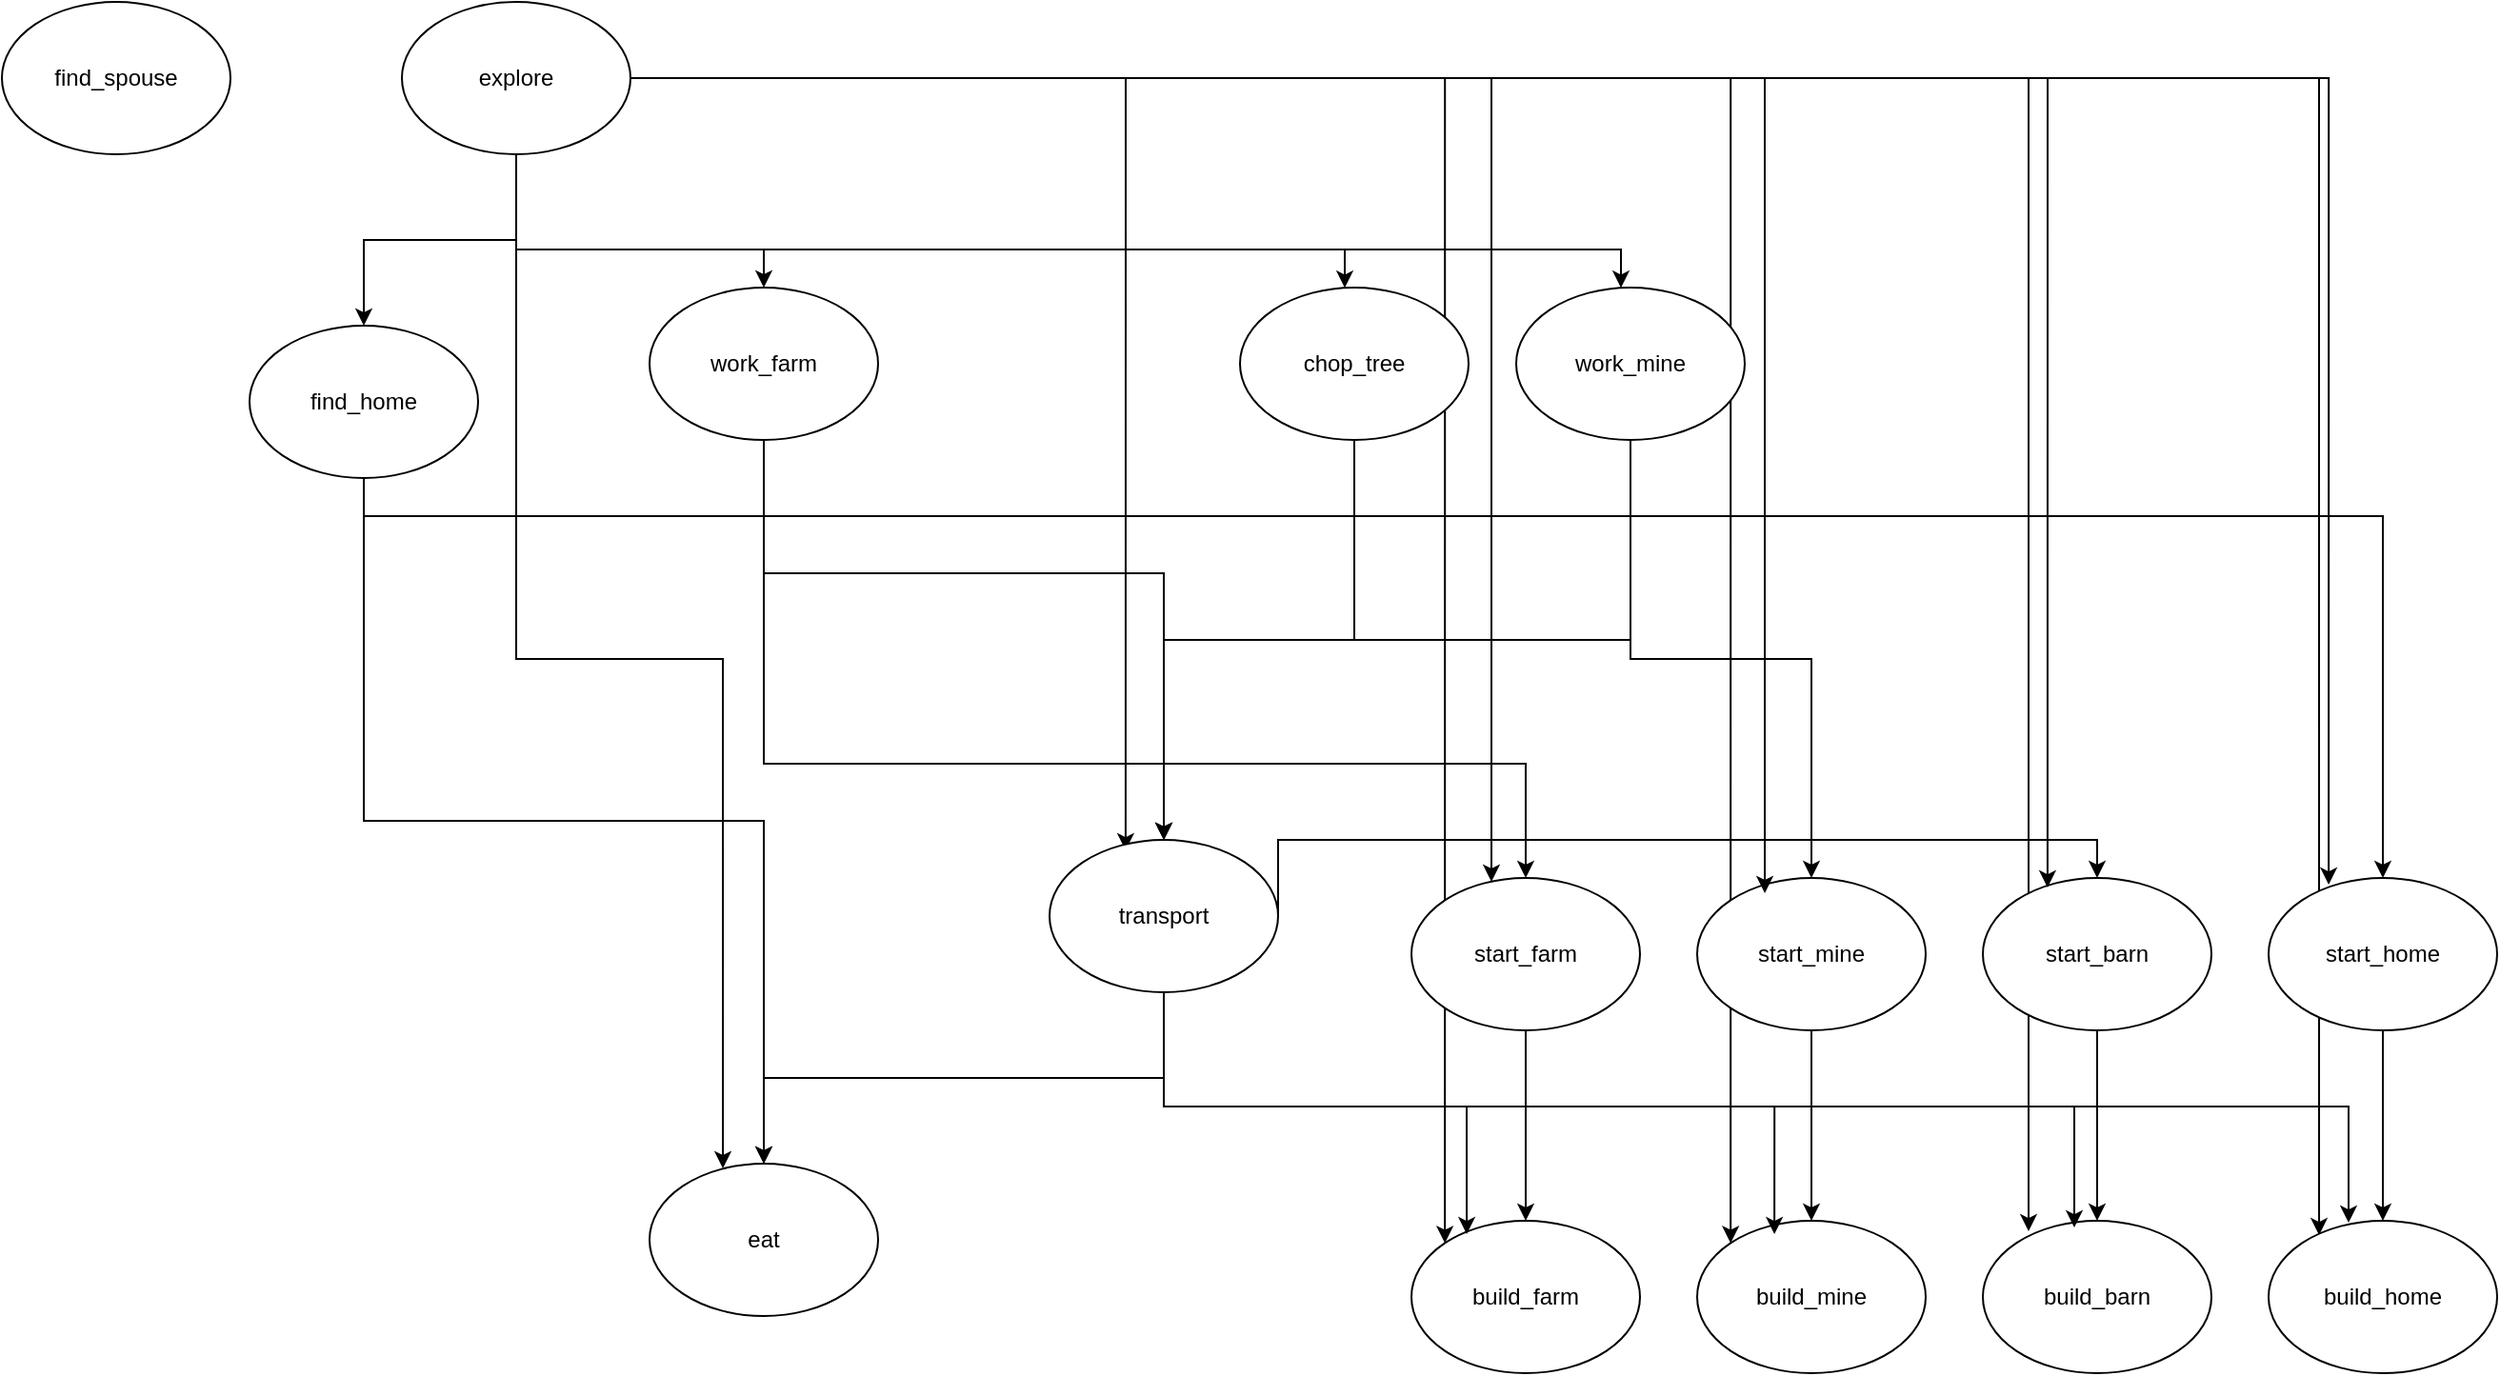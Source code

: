 <mxfile version="24.7.17">
  <diagram name="Page-1" id="QGFxauf2v6tYoKMN_EwL">
    <mxGraphModel dx="1257" dy="797" grid="1" gridSize="10" guides="1" tooltips="1" connect="1" arrows="1" fold="1" page="1" pageScale="1" pageWidth="850" pageHeight="1100" math="0" shadow="0">
      <root>
        <mxCell id="0" />
        <mxCell id="1" parent="0" />
        <mxCell id="72KFU31_p-JxyIFilv3H-1" value="eat" style="ellipse;whiteSpace=wrap;html=1;" vertex="1" parent="1">
          <mxGeometry x="910" y="660" width="120" height="80" as="geometry" />
        </mxCell>
        <mxCell id="72KFU31_p-JxyIFilv3H-32" style="edgeStyle=orthogonalEdgeStyle;rounded=0;orthogonalLoop=1;jettySize=auto;html=1;exitX=0.5;exitY=1;exitDx=0;exitDy=0;entryX=0.5;entryY=0;entryDx=0;entryDy=0;" edge="1" parent="1" source="72KFU31_p-JxyIFilv3H-2" target="72KFU31_p-JxyIFilv3H-1">
          <mxGeometry relative="1" as="geometry">
            <Array as="points">
              <mxPoint x="760" y="480" />
              <mxPoint x="970" y="480" />
            </Array>
          </mxGeometry>
        </mxCell>
        <mxCell id="72KFU31_p-JxyIFilv3H-44" style="edgeStyle=orthogonalEdgeStyle;rounded=0;orthogonalLoop=1;jettySize=auto;html=1;exitX=0.5;exitY=1;exitDx=0;exitDy=0;entryX=0.5;entryY=0;entryDx=0;entryDy=0;" edge="1" parent="1" source="72KFU31_p-JxyIFilv3H-2" target="72KFU31_p-JxyIFilv3H-16">
          <mxGeometry relative="1" as="geometry">
            <Array as="points">
              <mxPoint x="760" y="320" />
              <mxPoint x="1820" y="320" />
            </Array>
          </mxGeometry>
        </mxCell>
        <mxCell id="72KFU31_p-JxyIFilv3H-2" value="find_home" style="ellipse;whiteSpace=wrap;html=1;" vertex="1" parent="1">
          <mxGeometry x="700" y="220" width="120" height="80" as="geometry" />
        </mxCell>
        <mxCell id="72KFU31_p-JxyIFilv3H-19" style="edgeStyle=orthogonalEdgeStyle;rounded=0;orthogonalLoop=1;jettySize=auto;html=1;exitX=0.5;exitY=1;exitDx=0;exitDy=0;entryX=0.5;entryY=0;entryDx=0;entryDy=0;" edge="1" parent="1" source="72KFU31_p-JxyIFilv3H-3" target="72KFU31_p-JxyIFilv3H-2">
          <mxGeometry relative="1" as="geometry" />
        </mxCell>
        <mxCell id="72KFU31_p-JxyIFilv3H-20" style="edgeStyle=orthogonalEdgeStyle;rounded=0;orthogonalLoop=1;jettySize=auto;html=1;exitX=0.5;exitY=1;exitDx=0;exitDy=0;entryX=0.5;entryY=0;entryDx=0;entryDy=0;" edge="1" parent="1" source="72KFU31_p-JxyIFilv3H-3" target="72KFU31_p-JxyIFilv3H-7">
          <mxGeometry relative="1" as="geometry">
            <Array as="points">
              <mxPoint x="840" y="180" />
              <mxPoint x="970" y="180" />
            </Array>
          </mxGeometry>
        </mxCell>
        <mxCell id="72KFU31_p-JxyIFilv3H-21" style="edgeStyle=orthogonalEdgeStyle;rounded=0;orthogonalLoop=1;jettySize=auto;html=1;exitX=0.5;exitY=1;exitDx=0;exitDy=0;" edge="1" parent="1" source="72KFU31_p-JxyIFilv3H-3" target="72KFU31_p-JxyIFilv3H-6">
          <mxGeometry relative="1" as="geometry">
            <Array as="points">
              <mxPoint x="840" y="180" />
              <mxPoint x="1275" y="180" />
            </Array>
          </mxGeometry>
        </mxCell>
        <mxCell id="72KFU31_p-JxyIFilv3H-22" style="edgeStyle=orthogonalEdgeStyle;rounded=0;orthogonalLoop=1;jettySize=auto;html=1;exitX=0.5;exitY=1;exitDx=0;exitDy=0;" edge="1" parent="1" source="72KFU31_p-JxyIFilv3H-3" target="72KFU31_p-JxyIFilv3H-8">
          <mxGeometry relative="1" as="geometry">
            <Array as="points">
              <mxPoint x="840" y="180" />
              <mxPoint x="1420" y="180" />
            </Array>
          </mxGeometry>
        </mxCell>
        <mxCell id="72KFU31_p-JxyIFilv3H-47" style="edgeStyle=orthogonalEdgeStyle;rounded=0;orthogonalLoop=1;jettySize=auto;html=1;exitX=1;exitY=0.5;exitDx=0;exitDy=0;entryX=0.333;entryY=0.069;entryDx=0;entryDy=0;entryPerimeter=0;" edge="1" parent="1" source="72KFU31_p-JxyIFilv3H-3" target="72KFU31_p-JxyIFilv3H-5">
          <mxGeometry relative="1" as="geometry">
            <mxPoint x="1090" y="650" as="targetPoint" />
          </mxGeometry>
        </mxCell>
        <mxCell id="72KFU31_p-JxyIFilv3H-52" style="edgeStyle=orthogonalEdgeStyle;rounded=0;orthogonalLoop=1;jettySize=auto;html=1;exitX=1;exitY=0.5;exitDx=0;exitDy=0;entryX=0;entryY=0;entryDx=0;entryDy=0;" edge="1" parent="1" source="72KFU31_p-JxyIFilv3H-3" target="72KFU31_p-JxyIFilv3H-9">
          <mxGeometry relative="1" as="geometry" />
        </mxCell>
        <mxCell id="72KFU31_p-JxyIFilv3H-53" style="edgeStyle=orthogonalEdgeStyle;rounded=0;orthogonalLoop=1;jettySize=auto;html=1;exitX=1;exitY=0.5;exitDx=0;exitDy=0;entryX=0;entryY=0;entryDx=0;entryDy=0;" edge="1" parent="1" source="72KFU31_p-JxyIFilv3H-3" target="72KFU31_p-JxyIFilv3H-10">
          <mxGeometry relative="1" as="geometry" />
        </mxCell>
        <mxCell id="72KFU31_p-JxyIFilv3H-54" style="edgeStyle=orthogonalEdgeStyle;rounded=0;orthogonalLoop=1;jettySize=auto;html=1;exitX=1;exitY=0.5;exitDx=0;exitDy=0;entryX=0.2;entryY=0.069;entryDx=0;entryDy=0;entryPerimeter=0;" edge="1" parent="1" source="72KFU31_p-JxyIFilv3H-3" target="72KFU31_p-JxyIFilv3H-11">
          <mxGeometry relative="1" as="geometry">
            <mxPoint x="1760" y="470" as="targetPoint" />
          </mxGeometry>
        </mxCell>
        <mxCell id="72KFU31_p-JxyIFilv3H-55" style="edgeStyle=orthogonalEdgeStyle;rounded=0;orthogonalLoop=1;jettySize=auto;html=1;exitX=1;exitY=0.5;exitDx=0;exitDy=0;entryX=0.221;entryY=0.094;entryDx=0;entryDy=0;entryPerimeter=0;" edge="1" parent="1" source="72KFU31_p-JxyIFilv3H-3" target="72KFU31_p-JxyIFilv3H-12">
          <mxGeometry relative="1" as="geometry">
            <mxPoint x="1900" y="520" as="targetPoint" />
          </mxGeometry>
        </mxCell>
        <mxCell id="72KFU31_p-JxyIFilv3H-3" value="explore" style="ellipse;whiteSpace=wrap;html=1;" vertex="1" parent="1">
          <mxGeometry x="780" y="50" width="120" height="80" as="geometry" />
        </mxCell>
        <mxCell id="72KFU31_p-JxyIFilv3H-4" value="find_spouse" style="ellipse;whiteSpace=wrap;html=1;" vertex="1" parent="1">
          <mxGeometry x="570" y="50" width="120" height="80" as="geometry" />
        </mxCell>
        <mxCell id="72KFU31_p-JxyIFilv3H-30" style="edgeStyle=orthogonalEdgeStyle;rounded=0;orthogonalLoop=1;jettySize=auto;html=1;exitX=0.5;exitY=1;exitDx=0;exitDy=0;entryX=0.5;entryY=0;entryDx=0;entryDy=0;" edge="1" parent="1" source="72KFU31_p-JxyIFilv3H-5" target="72KFU31_p-JxyIFilv3H-1">
          <mxGeometry relative="1" as="geometry" />
        </mxCell>
        <mxCell id="72KFU31_p-JxyIFilv3H-38" style="edgeStyle=orthogonalEdgeStyle;rounded=0;orthogonalLoop=1;jettySize=auto;html=1;exitX=0.5;exitY=1;exitDx=0;exitDy=0;entryX=0.35;entryY=0.013;entryDx=0;entryDy=0;entryPerimeter=0;" edge="1" parent="1" source="72KFU31_p-JxyIFilv3H-5" target="72KFU31_p-JxyIFilv3H-12">
          <mxGeometry relative="1" as="geometry">
            <mxPoint x="1720" y="660" as="targetPoint" />
          </mxGeometry>
        </mxCell>
        <mxCell id="72KFU31_p-JxyIFilv3H-46" style="edgeStyle=orthogonalEdgeStyle;rounded=0;orthogonalLoop=1;jettySize=auto;html=1;exitX=1;exitY=0.5;exitDx=0;exitDy=0;entryX=0.5;entryY=0;entryDx=0;entryDy=0;" edge="1" parent="1" source="72KFU31_p-JxyIFilv3H-5" target="72KFU31_p-JxyIFilv3H-15">
          <mxGeometry relative="1" as="geometry">
            <Array as="points">
              <mxPoint x="1240" y="490" />
              <mxPoint x="1670" y="490" />
            </Array>
          </mxGeometry>
        </mxCell>
        <mxCell id="72KFU31_p-JxyIFilv3H-5" value="transport" style="ellipse;whiteSpace=wrap;html=1;" vertex="1" parent="1">
          <mxGeometry x="1120" y="490" width="120" height="80" as="geometry" />
        </mxCell>
        <mxCell id="72KFU31_p-JxyIFilv3H-40" style="edgeStyle=orthogonalEdgeStyle;rounded=0;orthogonalLoop=1;jettySize=auto;html=1;exitX=0.5;exitY=1;exitDx=0;exitDy=0;" edge="1" parent="1" source="72KFU31_p-JxyIFilv3H-6" target="72KFU31_p-JxyIFilv3H-5">
          <mxGeometry relative="1" as="geometry" />
        </mxCell>
        <mxCell id="72KFU31_p-JxyIFilv3H-6" value="chop_tree" style="ellipse;whiteSpace=wrap;html=1;" vertex="1" parent="1">
          <mxGeometry x="1220" y="200" width="120" height="80" as="geometry" />
        </mxCell>
        <mxCell id="72KFU31_p-JxyIFilv3H-23" style="edgeStyle=orthogonalEdgeStyle;rounded=0;orthogonalLoop=1;jettySize=auto;html=1;exitX=0.5;exitY=1;exitDx=0;exitDy=0;entryX=0.5;entryY=0;entryDx=0;entryDy=0;" edge="1" parent="1" source="72KFU31_p-JxyIFilv3H-7" target="72KFU31_p-JxyIFilv3H-5">
          <mxGeometry relative="1" as="geometry">
            <Array as="points">
              <mxPoint x="970" y="350" />
              <mxPoint x="1180" y="350" />
            </Array>
          </mxGeometry>
        </mxCell>
        <mxCell id="72KFU31_p-JxyIFilv3H-39" style="edgeStyle=orthogonalEdgeStyle;rounded=0;orthogonalLoop=1;jettySize=auto;html=1;exitX=0.5;exitY=1;exitDx=0;exitDy=0;entryX=0.5;entryY=0;entryDx=0;entryDy=0;" edge="1" parent="1" target="72KFU31_p-JxyIFilv3H-13">
          <mxGeometry relative="1" as="geometry">
            <mxPoint x="970" y="350" as="sourcePoint" />
            <mxPoint x="1370" y="550" as="targetPoint" />
            <Array as="points">
              <mxPoint x="970" y="450" />
              <mxPoint x="1370" y="450" />
            </Array>
          </mxGeometry>
        </mxCell>
        <mxCell id="72KFU31_p-JxyIFilv3H-7" value="work_farm" style="ellipse;whiteSpace=wrap;html=1;" vertex="1" parent="1">
          <mxGeometry x="910" y="200" width="120" height="80" as="geometry" />
        </mxCell>
        <mxCell id="72KFU31_p-JxyIFilv3H-25" style="edgeStyle=orthogonalEdgeStyle;rounded=0;orthogonalLoop=1;jettySize=auto;html=1;exitX=0.5;exitY=1;exitDx=0;exitDy=0;entryX=0.5;entryY=0;entryDx=0;entryDy=0;" edge="1" parent="1" source="72KFU31_p-JxyIFilv3H-8" target="72KFU31_p-JxyIFilv3H-5">
          <mxGeometry relative="1" as="geometry">
            <mxPoint x="1170" y="370" as="targetPoint" />
          </mxGeometry>
        </mxCell>
        <mxCell id="72KFU31_p-JxyIFilv3H-42" style="edgeStyle=orthogonalEdgeStyle;rounded=0;orthogonalLoop=1;jettySize=auto;html=1;exitX=0.5;exitY=1;exitDx=0;exitDy=0;entryX=0.5;entryY=0;entryDx=0;entryDy=0;" edge="1" parent="1" source="72KFU31_p-JxyIFilv3H-8" target="72KFU31_p-JxyIFilv3H-14">
          <mxGeometry relative="1" as="geometry" />
        </mxCell>
        <mxCell id="72KFU31_p-JxyIFilv3H-8" value="work_mine" style="ellipse;whiteSpace=wrap;html=1;" vertex="1" parent="1">
          <mxGeometry x="1365" y="200" width="120" height="80" as="geometry" />
        </mxCell>
        <mxCell id="72KFU31_p-JxyIFilv3H-9" value="build_farm" style="ellipse;whiteSpace=wrap;html=1;" vertex="1" parent="1">
          <mxGeometry x="1310" y="690" width="120" height="80" as="geometry" />
        </mxCell>
        <mxCell id="72KFU31_p-JxyIFilv3H-10" value="build_mine" style="ellipse;whiteSpace=wrap;html=1;" vertex="1" parent="1">
          <mxGeometry x="1460" y="690" width="120" height="80" as="geometry" />
        </mxCell>
        <mxCell id="72KFU31_p-JxyIFilv3H-11" value="build_barn" style="ellipse;whiteSpace=wrap;html=1;" vertex="1" parent="1">
          <mxGeometry x="1610" y="690" width="120" height="80" as="geometry" />
        </mxCell>
        <mxCell id="72KFU31_p-JxyIFilv3H-12" value="build_home" style="ellipse;whiteSpace=wrap;html=1;" vertex="1" parent="1">
          <mxGeometry x="1760" y="690" width="120" height="80" as="geometry" />
        </mxCell>
        <mxCell id="72KFU31_p-JxyIFilv3H-26" style="edgeStyle=orthogonalEdgeStyle;rounded=0;orthogonalLoop=1;jettySize=auto;html=1;exitX=0.5;exitY=1;exitDx=0;exitDy=0;entryX=0.5;entryY=0;entryDx=0;entryDy=0;" edge="1" parent="1" source="72KFU31_p-JxyIFilv3H-13" target="72KFU31_p-JxyIFilv3H-9">
          <mxGeometry relative="1" as="geometry" />
        </mxCell>
        <mxCell id="72KFU31_p-JxyIFilv3H-13" value="start_farm" style="ellipse;whiteSpace=wrap;html=1;" vertex="1" parent="1">
          <mxGeometry x="1310" y="510" width="120" height="80" as="geometry" />
        </mxCell>
        <mxCell id="72KFU31_p-JxyIFilv3H-27" style="edgeStyle=orthogonalEdgeStyle;rounded=0;orthogonalLoop=1;jettySize=auto;html=1;exitX=0.5;exitY=1;exitDx=0;exitDy=0;entryX=0.5;entryY=0;entryDx=0;entryDy=0;" edge="1" parent="1" source="72KFU31_p-JxyIFilv3H-14" target="72KFU31_p-JxyIFilv3H-10">
          <mxGeometry relative="1" as="geometry" />
        </mxCell>
        <mxCell id="72KFU31_p-JxyIFilv3H-14" value="start_mine" style="ellipse;whiteSpace=wrap;html=1;" vertex="1" parent="1">
          <mxGeometry x="1460" y="510" width="120" height="80" as="geometry" />
        </mxCell>
        <mxCell id="72KFU31_p-JxyIFilv3H-28" style="edgeStyle=orthogonalEdgeStyle;rounded=0;orthogonalLoop=1;jettySize=auto;html=1;exitX=0.5;exitY=1;exitDx=0;exitDy=0;entryX=0.5;entryY=0;entryDx=0;entryDy=0;" edge="1" parent="1" source="72KFU31_p-JxyIFilv3H-15" target="72KFU31_p-JxyIFilv3H-11">
          <mxGeometry relative="1" as="geometry" />
        </mxCell>
        <mxCell id="72KFU31_p-JxyIFilv3H-15" value="start_barn" style="ellipse;whiteSpace=wrap;html=1;" vertex="1" parent="1">
          <mxGeometry x="1610" y="510" width="120" height="80" as="geometry" />
        </mxCell>
        <mxCell id="72KFU31_p-JxyIFilv3H-29" style="edgeStyle=orthogonalEdgeStyle;rounded=0;orthogonalLoop=1;jettySize=auto;html=1;exitX=0.5;exitY=1;exitDx=0;exitDy=0;entryX=0.5;entryY=0;entryDx=0;entryDy=0;" edge="1" parent="1" source="72KFU31_p-JxyIFilv3H-16" target="72KFU31_p-JxyIFilv3H-12">
          <mxGeometry relative="1" as="geometry" />
        </mxCell>
        <mxCell id="72KFU31_p-JxyIFilv3H-16" value="start_home" style="ellipse;whiteSpace=wrap;html=1;" vertex="1" parent="1">
          <mxGeometry x="1760" y="510" width="120" height="80" as="geometry" />
        </mxCell>
        <mxCell id="72KFU31_p-JxyIFilv3H-35" style="edgeStyle=orthogonalEdgeStyle;rounded=0;orthogonalLoop=1;jettySize=auto;html=1;exitX=0.5;exitY=1;exitDx=0;exitDy=0;entryX=0.242;entryY=0.088;entryDx=0;entryDy=0;entryPerimeter=0;" edge="1" parent="1" source="72KFU31_p-JxyIFilv3H-5" target="72KFU31_p-JxyIFilv3H-9">
          <mxGeometry relative="1" as="geometry" />
        </mxCell>
        <mxCell id="72KFU31_p-JxyIFilv3H-36" style="edgeStyle=orthogonalEdgeStyle;rounded=0;orthogonalLoop=1;jettySize=auto;html=1;exitX=0.5;exitY=1;exitDx=0;exitDy=0;entryX=0.338;entryY=0.088;entryDx=0;entryDy=0;entryPerimeter=0;" edge="1" parent="1" source="72KFU31_p-JxyIFilv3H-5" target="72KFU31_p-JxyIFilv3H-10">
          <mxGeometry relative="1" as="geometry" />
        </mxCell>
        <mxCell id="72KFU31_p-JxyIFilv3H-37" style="edgeStyle=orthogonalEdgeStyle;rounded=0;orthogonalLoop=1;jettySize=auto;html=1;exitX=0.5;exitY=1;exitDx=0;exitDy=0;entryX=0.4;entryY=0.044;entryDx=0;entryDy=0;entryPerimeter=0;" edge="1" parent="1" source="72KFU31_p-JxyIFilv3H-5" target="72KFU31_p-JxyIFilv3H-11">
          <mxGeometry relative="1" as="geometry" />
        </mxCell>
        <mxCell id="72KFU31_p-JxyIFilv3H-48" style="edgeStyle=orthogonalEdgeStyle;rounded=0;orthogonalLoop=1;jettySize=auto;html=1;exitX=1;exitY=0.5;exitDx=0;exitDy=0;entryX=0.35;entryY=0.025;entryDx=0;entryDy=0;entryPerimeter=0;" edge="1" parent="1" source="72KFU31_p-JxyIFilv3H-3" target="72KFU31_p-JxyIFilv3H-13">
          <mxGeometry relative="1" as="geometry" />
        </mxCell>
        <mxCell id="72KFU31_p-JxyIFilv3H-49" style="edgeStyle=orthogonalEdgeStyle;rounded=0;orthogonalLoop=1;jettySize=auto;html=1;exitX=1;exitY=0.5;exitDx=0;exitDy=0;entryX=0.296;entryY=0.1;entryDx=0;entryDy=0;entryPerimeter=0;" edge="1" parent="1" source="72KFU31_p-JxyIFilv3H-3" target="72KFU31_p-JxyIFilv3H-14">
          <mxGeometry relative="1" as="geometry" />
        </mxCell>
        <mxCell id="72KFU31_p-JxyIFilv3H-50" style="edgeStyle=orthogonalEdgeStyle;rounded=0;orthogonalLoop=1;jettySize=auto;html=1;exitX=1;exitY=0.5;exitDx=0;exitDy=0;entryX=0.283;entryY=0.063;entryDx=0;entryDy=0;entryPerimeter=0;" edge="1" parent="1" source="72KFU31_p-JxyIFilv3H-3" target="72KFU31_p-JxyIFilv3H-15">
          <mxGeometry relative="1" as="geometry" />
        </mxCell>
        <mxCell id="72KFU31_p-JxyIFilv3H-51" style="edgeStyle=orthogonalEdgeStyle;rounded=0;orthogonalLoop=1;jettySize=auto;html=1;exitX=1;exitY=0.5;exitDx=0;exitDy=0;entryX=0.263;entryY=0.044;entryDx=0;entryDy=0;entryPerimeter=0;" edge="1" parent="1" source="72KFU31_p-JxyIFilv3H-3" target="72KFU31_p-JxyIFilv3H-16">
          <mxGeometry relative="1" as="geometry" />
        </mxCell>
        <mxCell id="72KFU31_p-JxyIFilv3H-56" style="edgeStyle=orthogonalEdgeStyle;rounded=0;orthogonalLoop=1;jettySize=auto;html=1;exitX=0.5;exitY=1;exitDx=0;exitDy=0;entryX=0.321;entryY=0.031;entryDx=0;entryDy=0;entryPerimeter=0;" edge="1" parent="1" source="72KFU31_p-JxyIFilv3H-3" target="72KFU31_p-JxyIFilv3H-1">
          <mxGeometry relative="1" as="geometry" />
        </mxCell>
      </root>
    </mxGraphModel>
  </diagram>
</mxfile>
